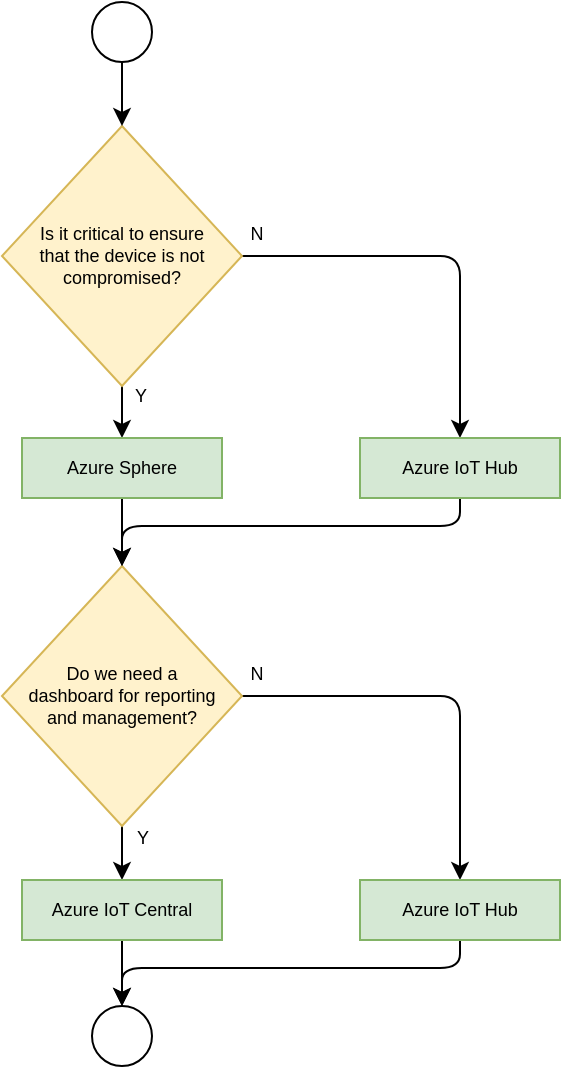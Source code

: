 <mxfile version="14.5.1" type="device"><diagram id="0STPZxBs6XiNkqqPtyde" name="Page-1"><mxGraphModel dx="824" dy="1216" grid="0" gridSize="10" guides="1" tooltips="1" connect="1" arrows="1" fold="1" page="1" pageScale="1" pageWidth="1169" pageHeight="827" math="0" shadow="0"><root><mxCell id="0"/><mxCell id="1" parent="0"/><mxCell id="McEbbNbmSG5Ej15vxN0t-13" value="Y" style="edgeStyle=orthogonalEdgeStyle;orthogonalLoop=1;jettySize=auto;html=1;exitX=0.5;exitY=1;exitDx=0;exitDy=0;entryX=0.5;entryY=0;entryDx=0;entryDy=0;fontSize=9;" parent="1" source="McEbbNbmSG5Ej15vxN0t-2" target="McEbbNbmSG5Ej15vxN0t-12" edge="1"><mxGeometry x="-0.615" y="9" relative="1" as="geometry"><mxPoint as="offset"/></mxGeometry></mxCell><mxCell id="X6n0fknxrdQvwwDh5tXT-39" value="N" style="edgeStyle=orthogonalEdgeStyle;orthogonalLoop=1;jettySize=auto;html=1;exitX=1;exitY=0.5;exitDx=0;exitDy=0;entryX=0.5;entryY=0;entryDx=0;entryDy=0;fontSize=9;" edge="1" parent="1" source="McEbbNbmSG5Ej15vxN0t-2" target="X6n0fknxrdQvwwDh5tXT-38"><mxGeometry x="-0.93" y="11" relative="1" as="geometry"><mxPoint as="offset"/></mxGeometry></mxCell><mxCell id="McEbbNbmSG5Ej15vxN0t-2" value="Is it critical to ensure&lt;br&gt;that the device is not compromised?" style="rhombus;whiteSpace=wrap;html=1;spacing=0;fontSize=9;fillColor=#fff2cc;strokeColor=#d6b656;" parent="1" vertex="1"><mxGeometry x="81" y="123" width="120" height="130" as="geometry"/></mxCell><mxCell id="oimk4oUjOejgwCBTp3GK-3" value="Y" style="edgeStyle=orthogonalEdgeStyle;orthogonalLoop=1;jettySize=auto;html=1;exitX=0.5;exitY=1;exitDx=0;exitDy=0;entryX=0.5;entryY=0;entryDx=0;entryDy=0;fontSize=9;" parent="1" source="McEbbNbmSG5Ej15vxN0t-3" target="oimk4oUjOejgwCBTp3GK-2" edge="1"><mxGeometry x="-0.556" y="10" relative="1" as="geometry"><mxPoint as="offset"/></mxGeometry></mxCell><mxCell id="X6n0fknxrdQvwwDh5tXT-43" value="N" style="edgeStyle=orthogonalEdgeStyle;orthogonalLoop=1;jettySize=auto;html=1;exitX=1;exitY=0.5;exitDx=0;exitDy=0;entryX=0.5;entryY=0;entryDx=0;entryDy=0;fontSize=9;" edge="1" parent="1" source="McEbbNbmSG5Ej15vxN0t-3" target="X6n0fknxrdQvwwDh5tXT-42"><mxGeometry x="-0.93" y="11" relative="1" as="geometry"><mxPoint as="offset"/></mxGeometry></mxCell><mxCell id="McEbbNbmSG5Ej15vxN0t-3" value="Do we need a&lt;br&gt;dashboard for reporting&lt;br&gt;and management?" style="rhombus;whiteSpace=wrap;html=1;spacing=0;fontSize=9;fillColor=#fff2cc;strokeColor=#d6b656;" parent="1" vertex="1"><mxGeometry x="81" y="343" width="120" height="130" as="geometry"/></mxCell><mxCell id="X6n0fknxrdQvwwDh5tXT-6" style="edgeStyle=orthogonalEdgeStyle;orthogonalLoop=1;jettySize=auto;html=1;exitX=0.5;exitY=1;exitDx=0;exitDy=0;entryX=0.5;entryY=0;entryDx=0;entryDy=0;fontSize=9;" edge="1" parent="1" source="McEbbNbmSG5Ej15vxN0t-5" target="McEbbNbmSG5Ej15vxN0t-2"><mxGeometry relative="1" as="geometry"><mxPoint x="141" y="145" as="targetPoint"/></mxGeometry></mxCell><mxCell id="McEbbNbmSG5Ej15vxN0t-5" value="" style="ellipse;whiteSpace=wrap;html=1;aspect=fixed;fontSize=9;" parent="1" vertex="1"><mxGeometry x="126" y="61" width="30" height="30" as="geometry"/></mxCell><mxCell id="McEbbNbmSG5Ej15vxN0t-8" value="" style="ellipse;whiteSpace=wrap;html=1;aspect=fixed;fontSize=9;" parent="1" vertex="1"><mxGeometry x="126" y="563" width="30" height="30" as="geometry"/></mxCell><mxCell id="McEbbNbmSG5Ej15vxN0t-16" style="edgeStyle=orthogonalEdgeStyle;orthogonalLoop=1;jettySize=auto;html=1;exitX=0.5;exitY=1;exitDx=0;exitDy=0;entryX=0.5;entryY=0;entryDx=0;entryDy=0;fontSize=9;" parent="1" source="McEbbNbmSG5Ej15vxN0t-12" target="McEbbNbmSG5Ej15vxN0t-3" edge="1"><mxGeometry relative="1" as="geometry"/></mxCell><mxCell id="McEbbNbmSG5Ej15vxN0t-12" value="Azure Sphere" style="whiteSpace=wrap;html=1;fontSize=9;fillColor=#d5e8d4;strokeColor=#82b366;" parent="1" vertex="1"><mxGeometry x="91" y="279" width="100" height="30" as="geometry"/></mxCell><mxCell id="X6n0fknxrdQvwwDh5tXT-45" style="edgeStyle=orthogonalEdgeStyle;orthogonalLoop=1;jettySize=auto;html=1;exitX=0.5;exitY=1;exitDx=0;exitDy=0;entryX=0.5;entryY=0;entryDx=0;entryDy=0;fontSize=9;" edge="1" parent="1" source="oimk4oUjOejgwCBTp3GK-2" target="McEbbNbmSG5Ej15vxN0t-8"><mxGeometry relative="1" as="geometry"><mxPoint x="141.0" y="564" as="targetPoint"/></mxGeometry></mxCell><mxCell id="oimk4oUjOejgwCBTp3GK-2" value="Azure IoT Central" style="whiteSpace=wrap;html=1;fontSize=9;fillColor=#d5e8d4;strokeColor=#82b366;" parent="1" vertex="1"><mxGeometry x="91" y="500" width="100" height="30" as="geometry"/></mxCell><mxCell id="X6n0fknxrdQvwwDh5tXT-40" style="edgeStyle=orthogonalEdgeStyle;orthogonalLoop=1;jettySize=auto;html=1;exitX=0.5;exitY=1;exitDx=0;exitDy=0;entryX=0.5;entryY=0;entryDx=0;entryDy=0;fontSize=9;" edge="1" parent="1" source="X6n0fknxrdQvwwDh5tXT-38" target="McEbbNbmSG5Ej15vxN0t-3"><mxGeometry relative="1" as="geometry"><Array as="points"><mxPoint x="310" y="323"/><mxPoint x="141" y="323"/></Array></mxGeometry></mxCell><mxCell id="X6n0fknxrdQvwwDh5tXT-38" value="Azure IoT Hub" style="whiteSpace=wrap;html=1;fontSize=9;fillColor=#d5e8d4;strokeColor=#82b366;" vertex="1" parent="1"><mxGeometry x="260" y="279" width="100" height="30" as="geometry"/></mxCell><mxCell id="X6n0fknxrdQvwwDh5tXT-46" style="edgeStyle=orthogonalEdgeStyle;orthogonalLoop=1;jettySize=auto;html=1;exitX=0.5;exitY=1;exitDx=0;exitDy=0;entryX=0.5;entryY=0;entryDx=0;entryDy=0;fontSize=9;" edge="1" parent="1" source="X6n0fknxrdQvwwDh5tXT-42" target="McEbbNbmSG5Ej15vxN0t-8"><mxGeometry relative="1" as="geometry"><mxPoint x="141.0" y="564" as="targetPoint"/><Array as="points"><mxPoint x="310" y="544"/><mxPoint x="141" y="544"/></Array></mxGeometry></mxCell><mxCell id="X6n0fknxrdQvwwDh5tXT-42" value="Azure IoT Hub" style="whiteSpace=wrap;html=1;fontSize=9;fillColor=#d5e8d4;strokeColor=#82b366;" vertex="1" parent="1"><mxGeometry x="260" y="500" width="100" height="30" as="geometry"/></mxCell></root></mxGraphModel></diagram></mxfile>